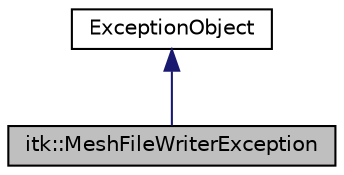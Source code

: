 digraph "itk::MeshFileWriterException"
{
 // LATEX_PDF_SIZE
  edge [fontname="Helvetica",fontsize="10",labelfontname="Helvetica",labelfontsize="10"];
  node [fontname="Helvetica",fontsize="10",shape=record];
  Node1 [label="itk::MeshFileWriterException",height=0.2,width=0.4,color="black", fillcolor="grey75", style="filled", fontcolor="black",tooltip="Base exception class for IO problems during writing."];
  Node2 -> Node1 [dir="back",color="midnightblue",fontsize="10",style="solid",fontname="Helvetica"];
  Node2 [label="ExceptionObject",height=0.2,width=0.4,color="black", fillcolor="white", style="filled",tooltip=" "];
}
